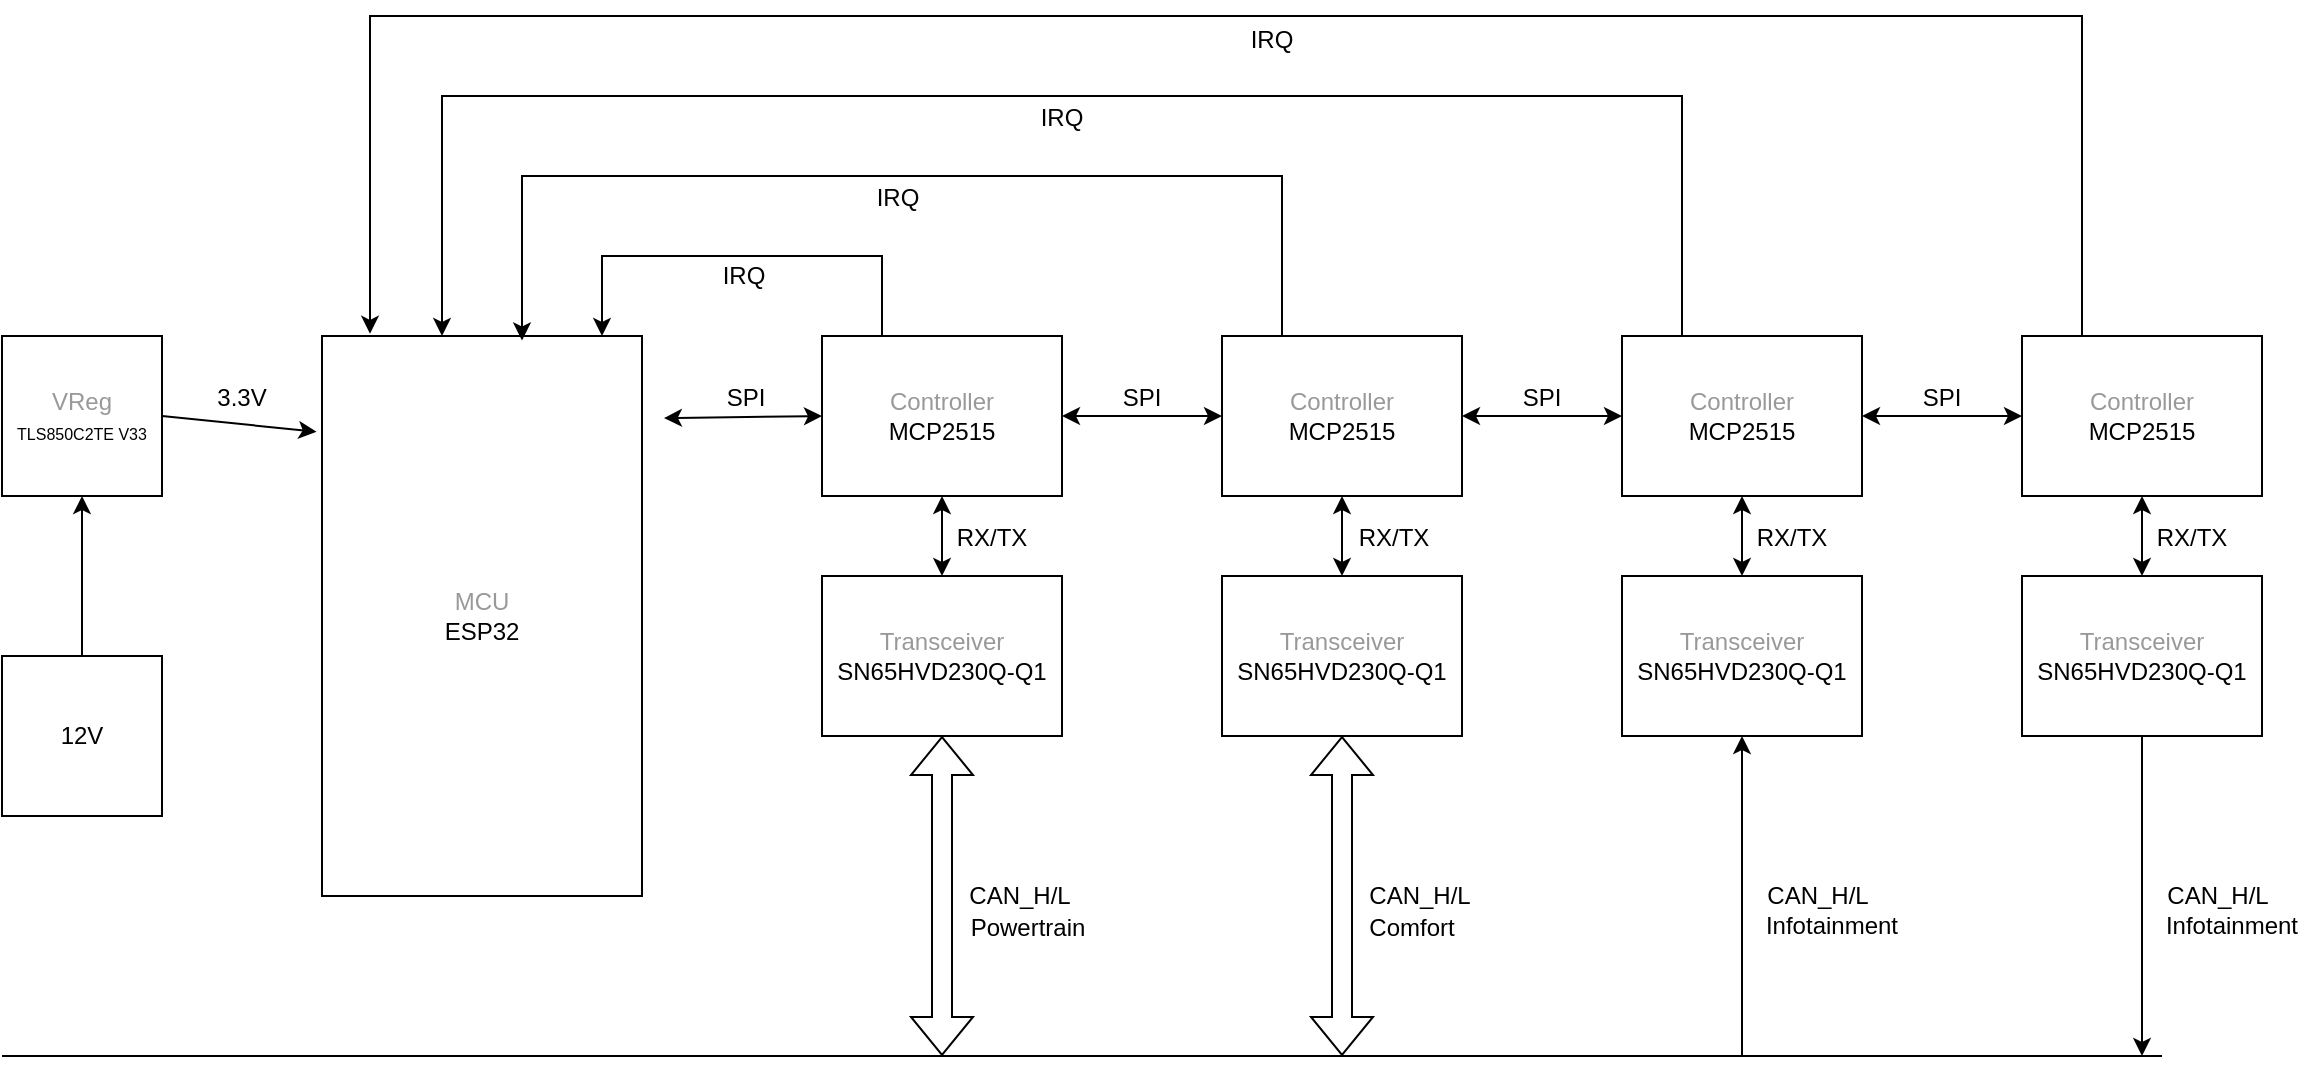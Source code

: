 <mxfile version="26.2.14">
  <diagram name="Seite-1" id="3UaLaNoQHusPB8Ups_Hn">
    <mxGraphModel dx="1163" dy="1810" grid="1" gridSize="10" guides="1" tooltips="1" connect="1" arrows="1" fold="1" page="1" pageScale="1" pageWidth="827" pageHeight="1169" math="0" shadow="0">
      <root>
        <mxCell id="0" />
        <mxCell id="1" parent="0" />
        <mxCell id="05BpNFQ8s_8MqioEpU-q-1" value="&lt;font style=&quot;color: rgb(153, 153, 153);&quot;&gt;MCU&lt;/font&gt;&lt;div&gt;ESP32&lt;/div&gt;" style="rounded=0;whiteSpace=wrap;html=1;" vertex="1" parent="1">
          <mxGeometry x="200" y="-440" width="160" height="280" as="geometry" />
        </mxCell>
        <mxCell id="05BpNFQ8s_8MqioEpU-q-2" value="&lt;font style=&quot;color: rgb(153, 153, 153);&quot;&gt;Transceiver&lt;/font&gt;&lt;div&gt;SN65HVD230Q-Q1&lt;/div&gt;" style="rounded=0;whiteSpace=wrap;html=1;" vertex="1" parent="1">
          <mxGeometry x="450" y="-320" width="120" height="80" as="geometry" />
        </mxCell>
        <mxCell id="05BpNFQ8s_8MqioEpU-q-3" value="&lt;font style=&quot;color: rgb(153, 153, 153);&quot;&gt;Controller&lt;/font&gt;&lt;div&gt;MCP2515&lt;/div&gt;" style="rounded=0;whiteSpace=wrap;html=1;" vertex="1" parent="1">
          <mxGeometry x="450" y="-440" width="120" height="80" as="geometry" />
        </mxCell>
        <mxCell id="05BpNFQ8s_8MqioEpU-q-4" value="&lt;font style=&quot;color: rgb(153, 153, 153);&quot;&gt;VReg&lt;/font&gt;&lt;div&gt;&lt;font style=&quot;font-size: 8px;&quot;&gt;TLS850C2TE V33&lt;/font&gt;&lt;/div&gt;" style="rounded=0;whiteSpace=wrap;html=1;" vertex="1" parent="1">
          <mxGeometry x="40" y="-440" width="80" height="80" as="geometry" />
        </mxCell>
        <mxCell id="05BpNFQ8s_8MqioEpU-q-5" value="" style="endArrow=none;html=1;rounded=0;" edge="1" parent="1">
          <mxGeometry width="50" height="50" relative="1" as="geometry">
            <mxPoint x="40" y="-80" as="sourcePoint" />
            <mxPoint x="1120" y="-80" as="targetPoint" />
          </mxGeometry>
        </mxCell>
        <mxCell id="05BpNFQ8s_8MqioEpU-q-6" value="" style="shape=flexArrow;endArrow=classic;startArrow=classic;html=1;rounded=0;" edge="1" parent="1">
          <mxGeometry width="100" height="100" relative="1" as="geometry">
            <mxPoint x="510" y="-80" as="sourcePoint" />
            <mxPoint x="510" y="-240" as="targetPoint" />
          </mxGeometry>
        </mxCell>
        <mxCell id="05BpNFQ8s_8MqioEpU-q-8" value="" style="endArrow=classic;startArrow=classic;html=1;rounded=0;entryX=0.5;entryY=1;entryDx=0;entryDy=0;exitX=0.5;exitY=0;exitDx=0;exitDy=0;" edge="1" parent="1" source="05BpNFQ8s_8MqioEpU-q-2" target="05BpNFQ8s_8MqioEpU-q-3">
          <mxGeometry width="50" height="50" relative="1" as="geometry">
            <mxPoint x="440" y="-200" as="sourcePoint" />
            <mxPoint x="490" y="-250" as="targetPoint" />
          </mxGeometry>
        </mxCell>
        <mxCell id="05BpNFQ8s_8MqioEpU-q-9" value="" style="endArrow=classic;startArrow=classic;html=1;rounded=0;exitX=1.008;exitY=0.171;exitDx=0;exitDy=0;exitPerimeter=0;entryX=0;entryY=0.5;entryDx=0;entryDy=0;" edge="1" parent="1" target="05BpNFQ8s_8MqioEpU-q-3">
          <mxGeometry width="50" height="50" relative="1" as="geometry">
            <mxPoint x="370.96" y="-398.96" as="sourcePoint" />
            <mxPoint x="490" y="-250" as="targetPoint" />
          </mxGeometry>
        </mxCell>
        <mxCell id="05BpNFQ8s_8MqioEpU-q-10" value="" style="endArrow=classic;html=1;rounded=0;exitX=1;exitY=0.5;exitDx=0;exitDy=0;entryX=-0.017;entryY=0.171;entryDx=0;entryDy=0;entryPerimeter=0;" edge="1" parent="1" source="05BpNFQ8s_8MqioEpU-q-4" target="05BpNFQ8s_8MqioEpU-q-1">
          <mxGeometry width="50" height="50" relative="1" as="geometry">
            <mxPoint x="390" y="-200" as="sourcePoint" />
            <mxPoint x="440" y="-250" as="targetPoint" />
          </mxGeometry>
        </mxCell>
        <mxCell id="05BpNFQ8s_8MqioEpU-q-11" value="RX/TX" style="text;html=1;align=center;verticalAlign=middle;whiteSpace=wrap;rounded=0;" vertex="1" parent="1">
          <mxGeometry x="505" y="-354" width="60" height="30" as="geometry" />
        </mxCell>
        <mxCell id="05BpNFQ8s_8MqioEpU-q-12" value="SPI" style="text;html=1;align=center;verticalAlign=middle;whiteSpace=wrap;rounded=0;" vertex="1" parent="1">
          <mxGeometry x="382" y="-424" width="60" height="30" as="geometry" />
        </mxCell>
        <mxCell id="05BpNFQ8s_8MqioEpU-q-13" value="CAN_H/L" style="text;html=1;align=center;verticalAlign=middle;whiteSpace=wrap;rounded=0;" vertex="1" parent="1">
          <mxGeometry x="519" y="-175" width="60" height="30" as="geometry" />
        </mxCell>
        <mxCell id="05BpNFQ8s_8MqioEpU-q-15" value="" style="endArrow=classic;startArrow=classic;html=1;rounded=0;exitX=1;exitY=0.5;exitDx=0;exitDy=0;" edge="1" parent="1" source="05BpNFQ8s_8MqioEpU-q-3">
          <mxGeometry width="50" height="50" relative="1" as="geometry">
            <mxPoint x="340" y="-120" as="sourcePoint" />
            <mxPoint x="650" y="-400" as="targetPoint" />
          </mxGeometry>
        </mxCell>
        <mxCell id="05BpNFQ8s_8MqioEpU-q-16" value="&lt;font style=&quot;color: rgb(153, 153, 153);&quot;&gt;Controller&lt;/font&gt;&lt;div&gt;MCP2515&lt;/div&gt;" style="rounded=0;whiteSpace=wrap;html=1;" vertex="1" parent="1">
          <mxGeometry x="650" y="-440" width="120" height="80" as="geometry" />
        </mxCell>
        <mxCell id="05BpNFQ8s_8MqioEpU-q-17" value="&lt;font style=&quot;color: rgb(153, 153, 153);&quot;&gt;Transceiver&lt;/font&gt;&lt;div&gt;SN65HVD230Q-Q1&lt;/div&gt;" style="rounded=0;whiteSpace=wrap;html=1;" vertex="1" parent="1">
          <mxGeometry x="650" y="-320" width="120" height="80" as="geometry" />
        </mxCell>
        <mxCell id="05BpNFQ8s_8MqioEpU-q-18" value="RX/TX" style="text;html=1;align=center;verticalAlign=middle;whiteSpace=wrap;rounded=0;" vertex="1" parent="1">
          <mxGeometry x="706" y="-354" width="60" height="30" as="geometry" />
        </mxCell>
        <mxCell id="05BpNFQ8s_8MqioEpU-q-19" value="" style="shape=flexArrow;endArrow=classic;startArrow=classic;html=1;rounded=0;" edge="1" parent="1">
          <mxGeometry width="100" height="100" relative="1" as="geometry">
            <mxPoint x="710" y="-80" as="sourcePoint" />
            <mxPoint x="710" y="-240" as="targetPoint" />
          </mxGeometry>
        </mxCell>
        <mxCell id="05BpNFQ8s_8MqioEpU-q-20" value="CAN_H/L" style="text;html=1;align=center;verticalAlign=middle;whiteSpace=wrap;rounded=0;" vertex="1" parent="1">
          <mxGeometry x="719" y="-175" width="60" height="30" as="geometry" />
        </mxCell>
        <mxCell id="05BpNFQ8s_8MqioEpU-q-21" value="" style="endArrow=classic;startArrow=classic;html=1;rounded=0;entryX=0.5;entryY=1;entryDx=0;entryDy=0;exitX=0.5;exitY=0;exitDx=0;exitDy=0;" edge="1" parent="1" source="05BpNFQ8s_8MqioEpU-q-17" target="05BpNFQ8s_8MqioEpU-q-16">
          <mxGeometry width="50" height="50" relative="1" as="geometry">
            <mxPoint x="440" y="-200" as="sourcePoint" />
            <mxPoint x="490" y="-250" as="targetPoint" />
          </mxGeometry>
        </mxCell>
        <mxCell id="05BpNFQ8s_8MqioEpU-q-23" value="Powertrain" style="text;html=1;align=center;verticalAlign=middle;whiteSpace=wrap;rounded=0;" vertex="1" parent="1">
          <mxGeometry x="518" y="-159" width="70" height="30" as="geometry" />
        </mxCell>
        <mxCell id="05BpNFQ8s_8MqioEpU-q-24" value="Comfort" style="text;html=1;align=center;verticalAlign=middle;whiteSpace=wrap;rounded=0;" vertex="1" parent="1">
          <mxGeometry x="710" y="-159" width="70" height="30" as="geometry" />
        </mxCell>
        <mxCell id="05BpNFQ8s_8MqioEpU-q-25" value="SPI" style="text;html=1;align=center;verticalAlign=middle;whiteSpace=wrap;rounded=0;" vertex="1" parent="1">
          <mxGeometry x="580" y="-424" width="60" height="30" as="geometry" />
        </mxCell>
        <mxCell id="05BpNFQ8s_8MqioEpU-q-26" value="3.3V" style="text;html=1;align=center;verticalAlign=middle;whiteSpace=wrap;rounded=0;" vertex="1" parent="1">
          <mxGeometry x="130" y="-424" width="60" height="30" as="geometry" />
        </mxCell>
        <mxCell id="05BpNFQ8s_8MqioEpU-q-27" value="12V" style="rounded=0;whiteSpace=wrap;html=1;" vertex="1" parent="1">
          <mxGeometry x="40" y="-280" width="80" height="80" as="geometry" />
        </mxCell>
        <mxCell id="05BpNFQ8s_8MqioEpU-q-28" value="" style="endArrow=classic;html=1;rounded=0;entryX=0.5;entryY=1;entryDx=0;entryDy=0;exitX=0.5;exitY=0;exitDx=0;exitDy=0;" edge="1" parent="1" source="05BpNFQ8s_8MqioEpU-q-27" target="05BpNFQ8s_8MqioEpU-q-4">
          <mxGeometry width="50" height="50" relative="1" as="geometry">
            <mxPoint x="390" y="-200" as="sourcePoint" />
            <mxPoint x="440" y="-250" as="targetPoint" />
          </mxGeometry>
        </mxCell>
        <mxCell id="05BpNFQ8s_8MqioEpU-q-29" value="&lt;font style=&quot;color: rgb(153, 153, 153);&quot;&gt;Controller&lt;/font&gt;&lt;div&gt;MCP2515&lt;/div&gt;" style="rounded=0;whiteSpace=wrap;html=1;" vertex="1" parent="1">
          <mxGeometry x="850" y="-440" width="120" height="80" as="geometry" />
        </mxCell>
        <mxCell id="05BpNFQ8s_8MqioEpU-q-30" value="&lt;font style=&quot;color: rgb(153, 153, 153);&quot;&gt;Transceiver&lt;/font&gt;&lt;div&gt;SN65HVD230Q-Q1&lt;/div&gt;" style="rounded=0;whiteSpace=wrap;html=1;" vertex="1" parent="1">
          <mxGeometry x="850" y="-320" width="120" height="80" as="geometry" />
        </mxCell>
        <mxCell id="05BpNFQ8s_8MqioEpU-q-32" value="RX/TX" style="text;html=1;align=center;verticalAlign=middle;whiteSpace=wrap;rounded=0;" vertex="1" parent="1">
          <mxGeometry x="905" y="-354" width="60" height="30" as="geometry" />
        </mxCell>
        <mxCell id="05BpNFQ8s_8MqioEpU-q-33" value="" style="endArrow=classic;startArrow=classic;html=1;rounded=0;entryX=0.5;entryY=1;entryDx=0;entryDy=0;exitX=0.5;exitY=0;exitDx=0;exitDy=0;" edge="1" parent="1" source="05BpNFQ8s_8MqioEpU-q-30" target="05BpNFQ8s_8MqioEpU-q-29">
          <mxGeometry width="50" height="50" relative="1" as="geometry">
            <mxPoint x="690" y="-200" as="sourcePoint" />
            <mxPoint x="740" y="-250" as="targetPoint" />
          </mxGeometry>
        </mxCell>
        <mxCell id="05BpNFQ8s_8MqioEpU-q-34" value="SPI" style="text;html=1;align=center;verticalAlign=middle;whiteSpace=wrap;rounded=0;" vertex="1" parent="1">
          <mxGeometry x="780" y="-424" width="60" height="30" as="geometry" />
        </mxCell>
        <mxCell id="05BpNFQ8s_8MqioEpU-q-35" value="" style="endArrow=classic;startArrow=classic;html=1;rounded=0;entryX=0;entryY=0.5;entryDx=0;entryDy=0;exitX=1;exitY=0.5;exitDx=0;exitDy=0;" edge="1" parent="1" source="05BpNFQ8s_8MqioEpU-q-16" target="05BpNFQ8s_8MqioEpU-q-29">
          <mxGeometry width="50" height="50" relative="1" as="geometry">
            <mxPoint x="690" y="-200" as="sourcePoint" />
            <mxPoint x="740" y="-250" as="targetPoint" />
          </mxGeometry>
        </mxCell>
        <mxCell id="05BpNFQ8s_8MqioEpU-q-36" value="CAN_H/L" style="text;html=1;align=center;verticalAlign=middle;whiteSpace=wrap;rounded=0;" vertex="1" parent="1">
          <mxGeometry x="1118" y="-175" width="60" height="30" as="geometry" />
        </mxCell>
        <mxCell id="05BpNFQ8s_8MqioEpU-q-37" value="Infotainment" style="text;html=1;align=center;verticalAlign=middle;whiteSpace=wrap;rounded=0;" vertex="1" parent="1">
          <mxGeometry x="1110" y="-160" width="90" height="30" as="geometry" />
        </mxCell>
        <mxCell id="05BpNFQ8s_8MqioEpU-q-38" value="" style="endArrow=classic;html=1;rounded=0;entryX=0.5;entryY=1;entryDx=0;entryDy=0;" edge="1" parent="1" target="05BpNFQ8s_8MqioEpU-q-30">
          <mxGeometry width="50" height="50" relative="1" as="geometry">
            <mxPoint x="910" y="-80" as="sourcePoint" />
            <mxPoint x="900" y="-250" as="targetPoint" />
          </mxGeometry>
        </mxCell>
        <mxCell id="05BpNFQ8s_8MqioEpU-q-40" value="&lt;font style=&quot;color: rgb(153, 153, 153);&quot;&gt;Controller&lt;/font&gt;&lt;div&gt;MCP2515&lt;/div&gt;" style="rounded=0;whiteSpace=wrap;html=1;" vertex="1" parent="1">
          <mxGeometry x="1050" y="-440" width="120" height="80" as="geometry" />
        </mxCell>
        <mxCell id="05BpNFQ8s_8MqioEpU-q-41" value="&lt;font style=&quot;color: rgb(153, 153, 153);&quot;&gt;Transceiver&lt;/font&gt;&lt;div&gt;SN65HVD230Q-Q1&lt;/div&gt;" style="rounded=0;whiteSpace=wrap;html=1;" vertex="1" parent="1">
          <mxGeometry x="1050" y="-320" width="120" height="80" as="geometry" />
        </mxCell>
        <mxCell id="05BpNFQ8s_8MqioEpU-q-42" value="RX/TX" style="text;html=1;align=center;verticalAlign=middle;whiteSpace=wrap;rounded=0;" vertex="1" parent="1">
          <mxGeometry x="1105" y="-354" width="60" height="30" as="geometry" />
        </mxCell>
        <mxCell id="05BpNFQ8s_8MqioEpU-q-43" value="" style="endArrow=classic;startArrow=classic;html=1;rounded=0;entryX=0.5;entryY=1;entryDx=0;entryDy=0;exitX=0.5;exitY=0;exitDx=0;exitDy=0;" edge="1" parent="1" source="05BpNFQ8s_8MqioEpU-q-41" target="05BpNFQ8s_8MqioEpU-q-40">
          <mxGeometry width="50" height="50" relative="1" as="geometry">
            <mxPoint x="890" y="-200" as="sourcePoint" />
            <mxPoint x="940" y="-250" as="targetPoint" />
          </mxGeometry>
        </mxCell>
        <mxCell id="05BpNFQ8s_8MqioEpU-q-44" value="" style="endArrow=classic;html=1;rounded=0;exitX=0.5;exitY=1;exitDx=0;exitDy=0;" edge="1" parent="1" source="05BpNFQ8s_8MqioEpU-q-41">
          <mxGeometry width="50" height="50" relative="1" as="geometry">
            <mxPoint x="1110" y="-80" as="sourcePoint" />
            <mxPoint x="1110" y="-80" as="targetPoint" />
          </mxGeometry>
        </mxCell>
        <mxCell id="05BpNFQ8s_8MqioEpU-q-45" value="" style="endArrow=classic;startArrow=classic;html=1;rounded=0;exitX=1;exitY=0.5;exitDx=0;exitDy=0;entryX=0;entryY=0.5;entryDx=0;entryDy=0;" edge="1" parent="1" source="05BpNFQ8s_8MqioEpU-q-29" target="05BpNFQ8s_8MqioEpU-q-40">
          <mxGeometry width="50" height="50" relative="1" as="geometry">
            <mxPoint x="1020" y="-200" as="sourcePoint" />
            <mxPoint x="1070" y="-250" as="targetPoint" />
          </mxGeometry>
        </mxCell>
        <mxCell id="05BpNFQ8s_8MqioEpU-q-46" value="SPI" style="text;html=1;align=center;verticalAlign=middle;whiteSpace=wrap;rounded=0;" vertex="1" parent="1">
          <mxGeometry x="980" y="-424" width="60" height="30" as="geometry" />
        </mxCell>
        <mxCell id="05BpNFQ8s_8MqioEpU-q-47" value="CAN_H/L" style="text;html=1;align=center;verticalAlign=middle;whiteSpace=wrap;rounded=0;" vertex="1" parent="1">
          <mxGeometry x="918" y="-175" width="60" height="30" as="geometry" />
        </mxCell>
        <mxCell id="05BpNFQ8s_8MqioEpU-q-48" value="Infotainment" style="text;html=1;align=center;verticalAlign=middle;whiteSpace=wrap;rounded=0;" vertex="1" parent="1">
          <mxGeometry x="910" y="-160" width="90" height="30" as="geometry" />
        </mxCell>
        <mxCell id="05BpNFQ8s_8MqioEpU-q-49" value="" style="endArrow=classic;html=1;rounded=0;entryX=0.75;entryY=0;entryDx=0;entryDy=0;exitX=0.25;exitY=0;exitDx=0;exitDy=0;" edge="1" parent="1" source="05BpNFQ8s_8MqioEpU-q-3">
          <mxGeometry width="50" height="50" relative="1" as="geometry">
            <mxPoint x="640" y="-270" as="sourcePoint" />
            <mxPoint x="340" y="-440" as="targetPoint" />
            <Array as="points">
              <mxPoint x="480" y="-480" />
              <mxPoint x="340" y="-480" />
            </Array>
          </mxGeometry>
        </mxCell>
        <mxCell id="05BpNFQ8s_8MqioEpU-q-50" value="IRQ" style="text;html=1;align=center;verticalAlign=middle;whiteSpace=wrap;rounded=0;" vertex="1" parent="1">
          <mxGeometry x="381" y="-485" width="60" height="30" as="geometry" />
        </mxCell>
        <mxCell id="05BpNFQ8s_8MqioEpU-q-51" value="" style="endArrow=classic;html=1;rounded=0;entryX=0.625;entryY=0.008;entryDx=0;entryDy=0;exitX=0.25;exitY=0;exitDx=0;exitDy=0;entryPerimeter=0;" edge="1" parent="1" target="05BpNFQ8s_8MqioEpU-q-1">
          <mxGeometry width="50" height="50" relative="1" as="geometry">
            <mxPoint x="680" y="-440" as="sourcePoint" />
            <mxPoint x="540" y="-440" as="targetPoint" />
            <Array as="points">
              <mxPoint x="680" y="-520" />
              <mxPoint x="610" y="-520" />
              <mxPoint x="300" y="-520" />
            </Array>
          </mxGeometry>
        </mxCell>
        <mxCell id="05BpNFQ8s_8MqioEpU-q-52" value="IRQ" style="text;html=1;align=center;verticalAlign=middle;whiteSpace=wrap;rounded=0;" vertex="1" parent="1">
          <mxGeometry x="458" y="-524" width="60" height="30" as="geometry" />
        </mxCell>
        <mxCell id="05BpNFQ8s_8MqioEpU-q-53" value="" style="endArrow=classic;html=1;rounded=0;exitX=0.25;exitY=0;exitDx=0;exitDy=0;entryX=0.375;entryY=0;entryDx=0;entryDy=0;entryPerimeter=0;" edge="1" parent="1" source="05BpNFQ8s_8MqioEpU-q-29" target="05BpNFQ8s_8MqioEpU-q-1">
          <mxGeometry width="50" height="50" relative="1" as="geometry">
            <mxPoint x="610" y="-340" as="sourcePoint" />
            <mxPoint x="660" y="-390" as="targetPoint" />
            <Array as="points">
              <mxPoint x="880" y="-560" />
              <mxPoint x="260" y="-560" />
            </Array>
          </mxGeometry>
        </mxCell>
        <mxCell id="05BpNFQ8s_8MqioEpU-q-54" value="IRQ" style="text;html=1;align=center;verticalAlign=middle;whiteSpace=wrap;rounded=0;" vertex="1" parent="1">
          <mxGeometry x="540" y="-564" width="60" height="30" as="geometry" />
        </mxCell>
        <mxCell id="05BpNFQ8s_8MqioEpU-q-55" value="" style="endArrow=classic;html=1;rounded=0;exitX=0.25;exitY=0;exitDx=0;exitDy=0;entryX=0.15;entryY=-0.004;entryDx=0;entryDy=0;entryPerimeter=0;" edge="1" parent="1" source="05BpNFQ8s_8MqioEpU-q-40" target="05BpNFQ8s_8MqioEpU-q-1">
          <mxGeometry width="50" height="50" relative="1" as="geometry">
            <mxPoint x="630" y="-420" as="sourcePoint" />
            <mxPoint x="240" y="-620" as="targetPoint" />
            <Array as="points">
              <mxPoint x="1080" y="-600" />
              <mxPoint x="224" y="-600" />
            </Array>
          </mxGeometry>
        </mxCell>
        <mxCell id="05BpNFQ8s_8MqioEpU-q-56" value="IRQ" style="text;html=1;align=center;verticalAlign=middle;whiteSpace=wrap;rounded=0;" vertex="1" parent="1">
          <mxGeometry x="645" y="-603" width="60" height="30" as="geometry" />
        </mxCell>
      </root>
    </mxGraphModel>
  </diagram>
</mxfile>
